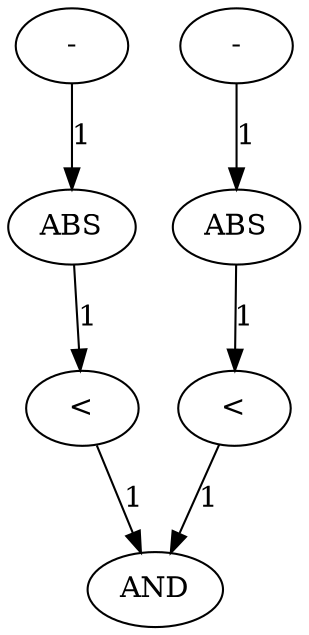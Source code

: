 digraph {
	ep_A_INST_667 [label=ABS cost=430]
	ep_A_INST_669 [label="\<" cost=2580]
	ep_A_INST_675 [label="\<" cost=215]
	ep_A_INST_666 [label="-" cost=387]
	ep_A_INST_672 [label="-" cost=43]
	ep_A_INST_676 [label=AND cost=602]
	ep_A_INST_673 [label=ABS cost=430]
	ep_A_INST_667 -> ep_A_INST_669 [label=1 cost=1]
	ep_A_INST_669 -> ep_A_INST_676 [label=1 cost=1]
	ep_A_INST_675 -> ep_A_INST_676 [label=1 cost=1]
	ep_A_INST_666 -> ep_A_INST_667 [label=1 cost=1]
	ep_A_INST_672 -> ep_A_INST_673 [label=1 cost=1]
	ep_A_INST_673 -> ep_A_INST_675 [label=1 cost=1]
}
